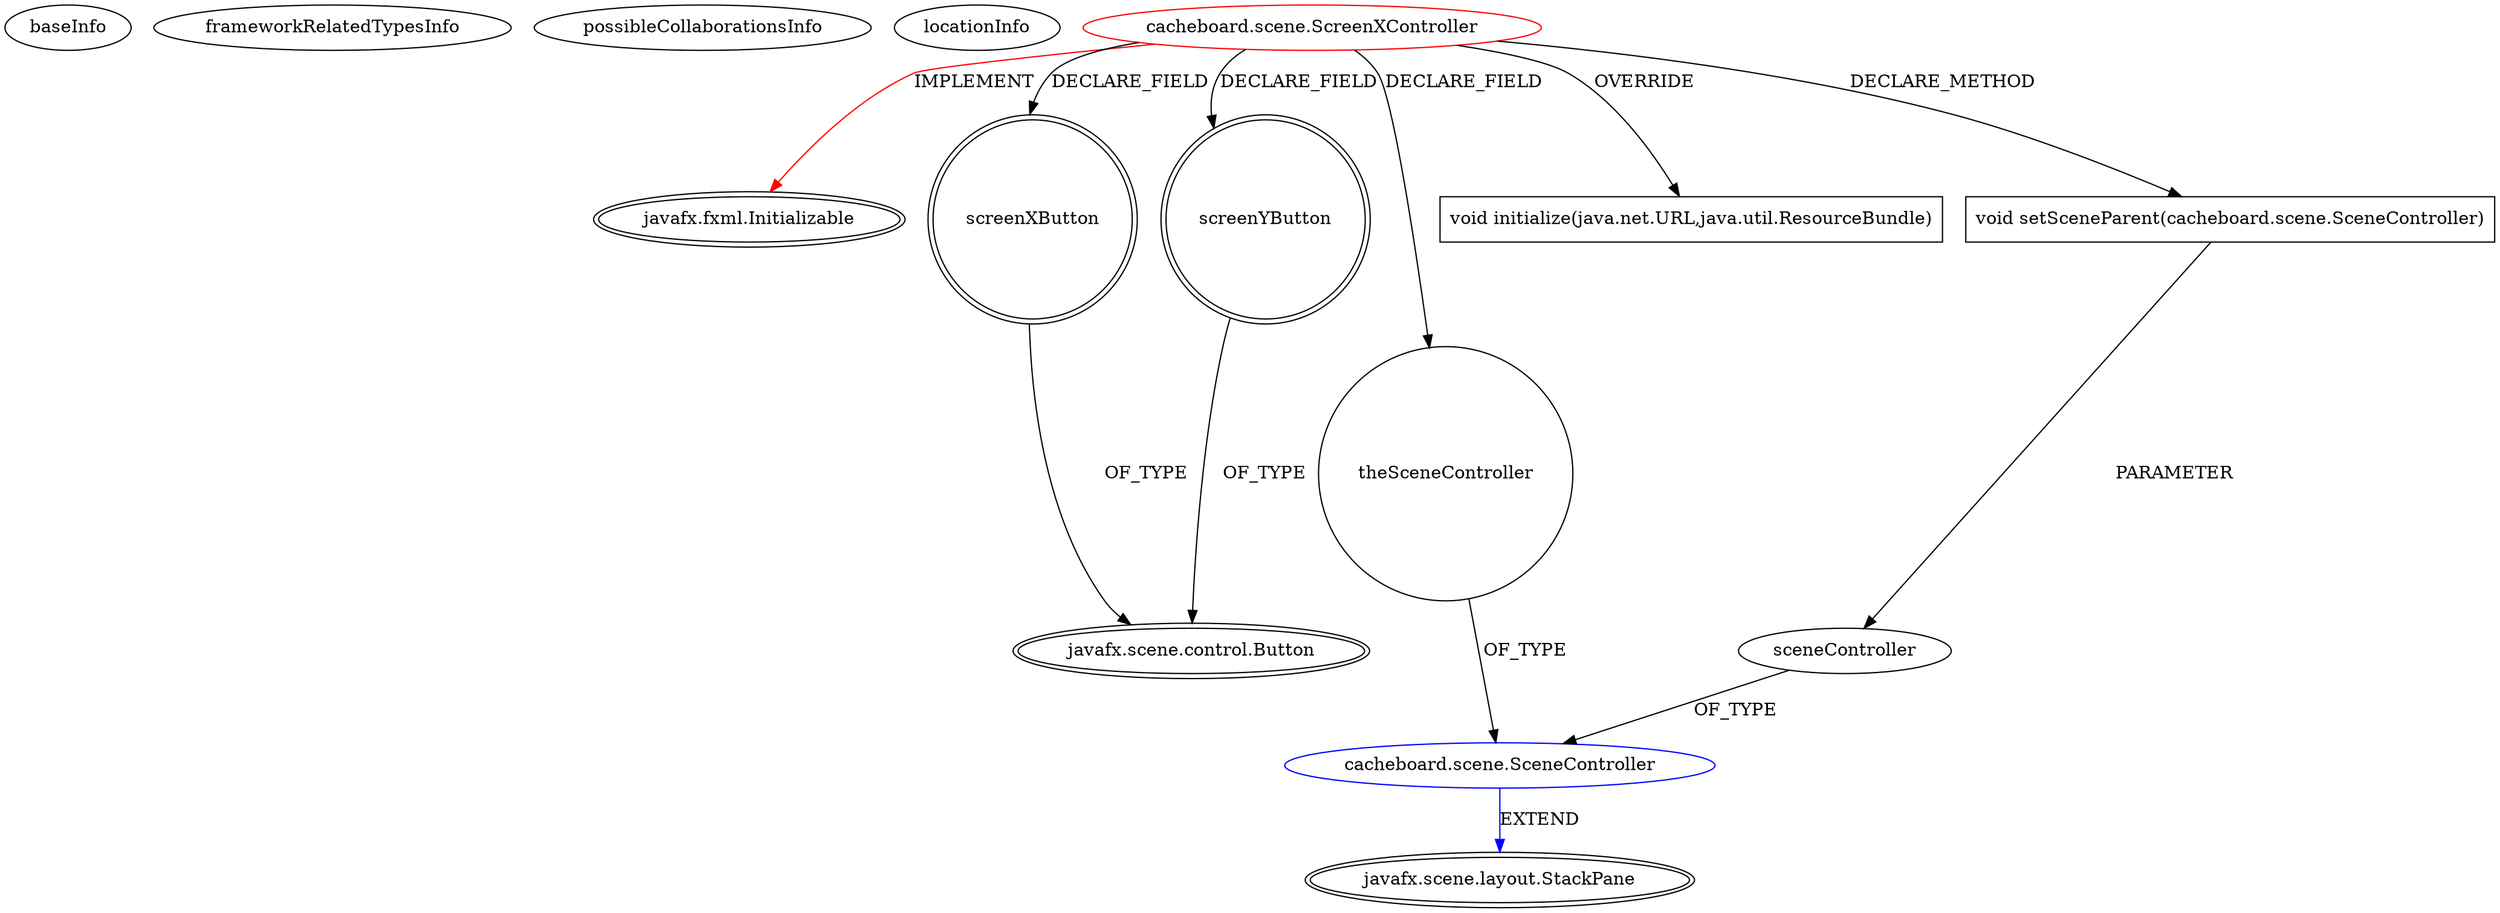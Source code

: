 digraph {
baseInfo[graphId=2729,category="extension_graph",isAnonymous=false,possibleRelation=true]
frameworkRelatedTypesInfo[0="javafx.fxml.Initializable"]
possibleCollaborationsInfo[0="2729~CLIENT_METHOD_DECLARATION-PARAMETER_DECLARATION-FIELD_DECLARATION-~javafx.fxml.Initializable ~javafx.scene.layout.StackPane ~false~false"]
locationInfo[projectName="gheidorn-cacheboard",filePath="/gheidorn-cacheboard/cacheboard-master/src/cacheboard/scene/ScreenXController.java",contextSignature="ScreenXController",graphId="2729"]
0[label="cacheboard.scene.ScreenXController",vertexType="ROOT_CLIENT_CLASS_DECLARATION",isFrameworkType=false,color=red]
1[label="javafx.fxml.Initializable",vertexType="FRAMEWORK_INTERFACE_TYPE",isFrameworkType=true,peripheries=2]
2[label="screenXButton",vertexType="FIELD_DECLARATION",isFrameworkType=true,peripheries=2,shape=circle]
3[label="javafx.scene.control.Button",vertexType="FRAMEWORK_CLASS_TYPE",isFrameworkType=true,peripheries=2]
4[label="screenYButton",vertexType="FIELD_DECLARATION",isFrameworkType=true,peripheries=2,shape=circle]
6[label="theSceneController",vertexType="FIELD_DECLARATION",isFrameworkType=false,shape=circle]
7[label="cacheboard.scene.SceneController",vertexType="REFERENCE_CLIENT_CLASS_DECLARATION",isFrameworkType=false,color=blue]
8[label="javafx.scene.layout.StackPane",vertexType="FRAMEWORK_CLASS_TYPE",isFrameworkType=true,peripheries=2]
9[label="void initialize(java.net.URL,java.util.ResourceBundle)",vertexType="OVERRIDING_METHOD_DECLARATION",isFrameworkType=false,shape=box]
10[label="void setSceneParent(cacheboard.scene.SceneController)",vertexType="CLIENT_METHOD_DECLARATION",isFrameworkType=false,shape=box]
11[label="sceneController",vertexType="PARAMETER_DECLARATION",isFrameworkType=false]
0->1[label="IMPLEMENT",color=red]
0->2[label="DECLARE_FIELD"]
2->3[label="OF_TYPE"]
0->4[label="DECLARE_FIELD"]
4->3[label="OF_TYPE"]
0->6[label="DECLARE_FIELD"]
7->8[label="EXTEND",color=blue]
6->7[label="OF_TYPE"]
0->9[label="OVERRIDE"]
0->10[label="DECLARE_METHOD"]
11->7[label="OF_TYPE"]
10->11[label="PARAMETER"]
}
